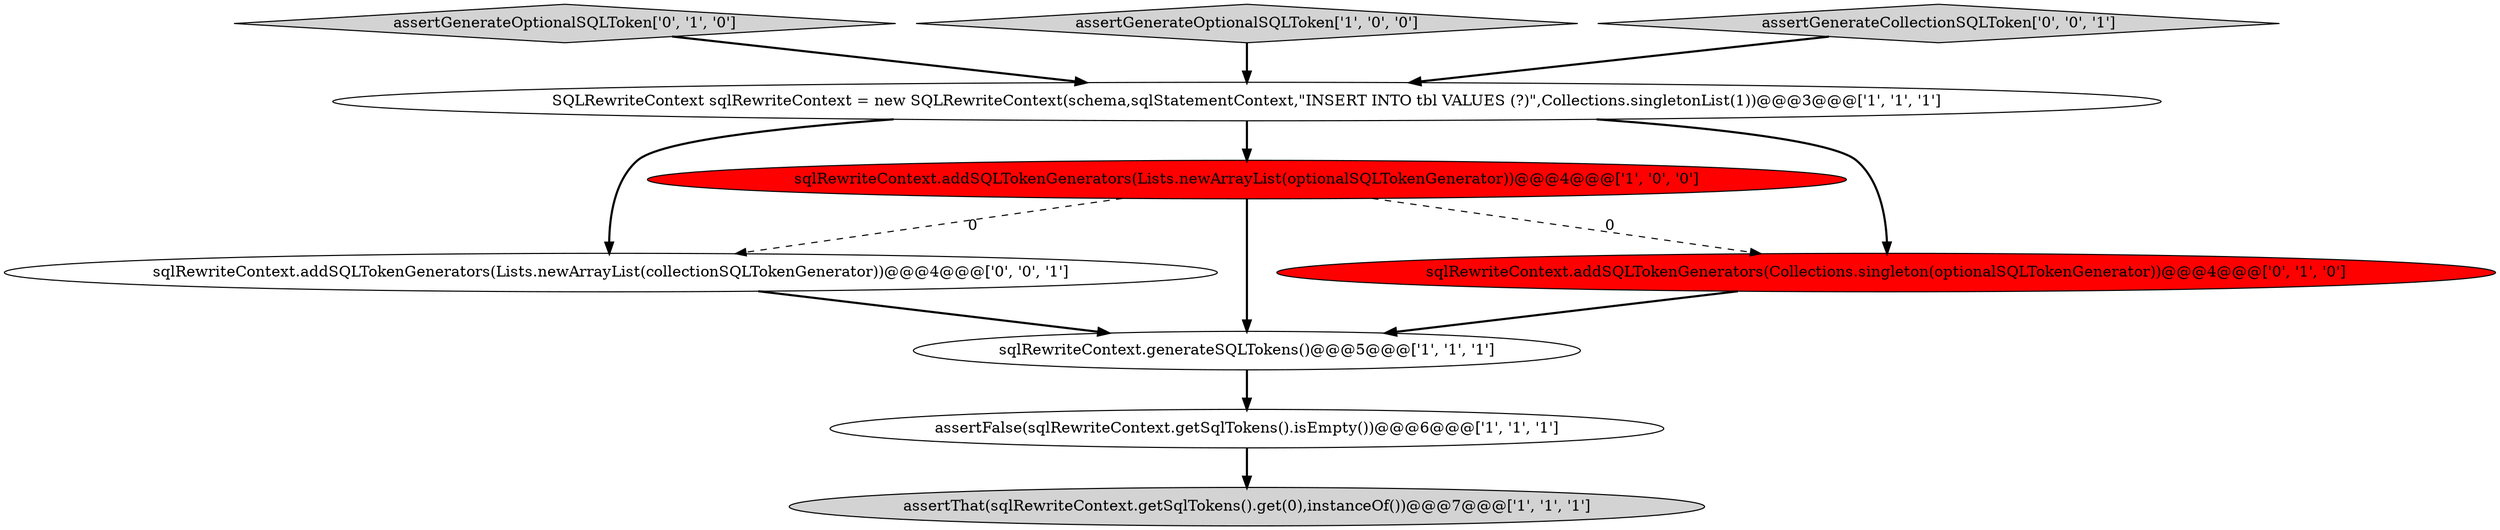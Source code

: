 digraph {
5 [style = filled, label = "sqlRewriteContext.generateSQLTokens()@@@5@@@['1', '1', '1']", fillcolor = white, shape = ellipse image = "AAA0AAABBB1BBB"];
0 [style = filled, label = "assertFalse(sqlRewriteContext.getSqlTokens().isEmpty())@@@6@@@['1', '1', '1']", fillcolor = white, shape = ellipse image = "AAA0AAABBB1BBB"];
7 [style = filled, label = "assertGenerateOptionalSQLToken['0', '1', '0']", fillcolor = lightgray, shape = diamond image = "AAA0AAABBB2BBB"];
2 [style = filled, label = "sqlRewriteContext.addSQLTokenGenerators(Lists.newArrayList(optionalSQLTokenGenerator))@@@4@@@['1', '0', '0']", fillcolor = red, shape = ellipse image = "AAA1AAABBB1BBB"];
1 [style = filled, label = "assertGenerateOptionalSQLToken['1', '0', '0']", fillcolor = lightgray, shape = diamond image = "AAA0AAABBB1BBB"];
4 [style = filled, label = "assertThat(sqlRewriteContext.getSqlTokens().get(0),instanceOf())@@@7@@@['1', '1', '1']", fillcolor = lightgray, shape = ellipse image = "AAA0AAABBB1BBB"];
6 [style = filled, label = "sqlRewriteContext.addSQLTokenGenerators(Collections.singleton(optionalSQLTokenGenerator))@@@4@@@['0', '1', '0']", fillcolor = red, shape = ellipse image = "AAA1AAABBB2BBB"];
8 [style = filled, label = "assertGenerateCollectionSQLToken['0', '0', '1']", fillcolor = lightgray, shape = diamond image = "AAA0AAABBB3BBB"];
9 [style = filled, label = "sqlRewriteContext.addSQLTokenGenerators(Lists.newArrayList(collectionSQLTokenGenerator))@@@4@@@['0', '0', '1']", fillcolor = white, shape = ellipse image = "AAA0AAABBB3BBB"];
3 [style = filled, label = "SQLRewriteContext sqlRewriteContext = new SQLRewriteContext(schema,sqlStatementContext,\"INSERT INTO tbl VALUES (?)\",Collections.singletonList(1))@@@3@@@['1', '1', '1']", fillcolor = white, shape = ellipse image = "AAA0AAABBB1BBB"];
1->3 [style = bold, label=""];
3->9 [style = bold, label=""];
9->5 [style = bold, label=""];
3->6 [style = bold, label=""];
6->5 [style = bold, label=""];
3->2 [style = bold, label=""];
5->0 [style = bold, label=""];
0->4 [style = bold, label=""];
2->9 [style = dashed, label="0"];
7->3 [style = bold, label=""];
2->5 [style = bold, label=""];
8->3 [style = bold, label=""];
2->6 [style = dashed, label="0"];
}
